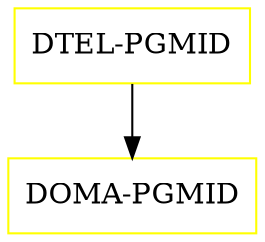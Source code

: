 digraph G {
  "DTEL-PGMID" [shape=box,color=yellow];
  "DOMA-PGMID" [shape=box,color=yellow,URL="./DOMA_PGMID.html"];
  "DTEL-PGMID" -> "DOMA-PGMID";
}
